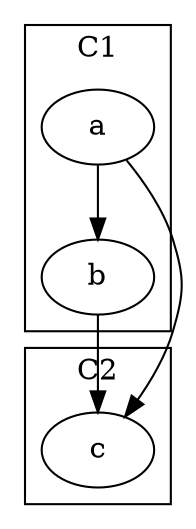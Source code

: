 digraph A {
  subgraph cluster_1 {
    label="C1";
    a -> b;
  }
  subgraph cluster_2 {
    label="C2";
    b -> c;
  }
  a -> c;
}
